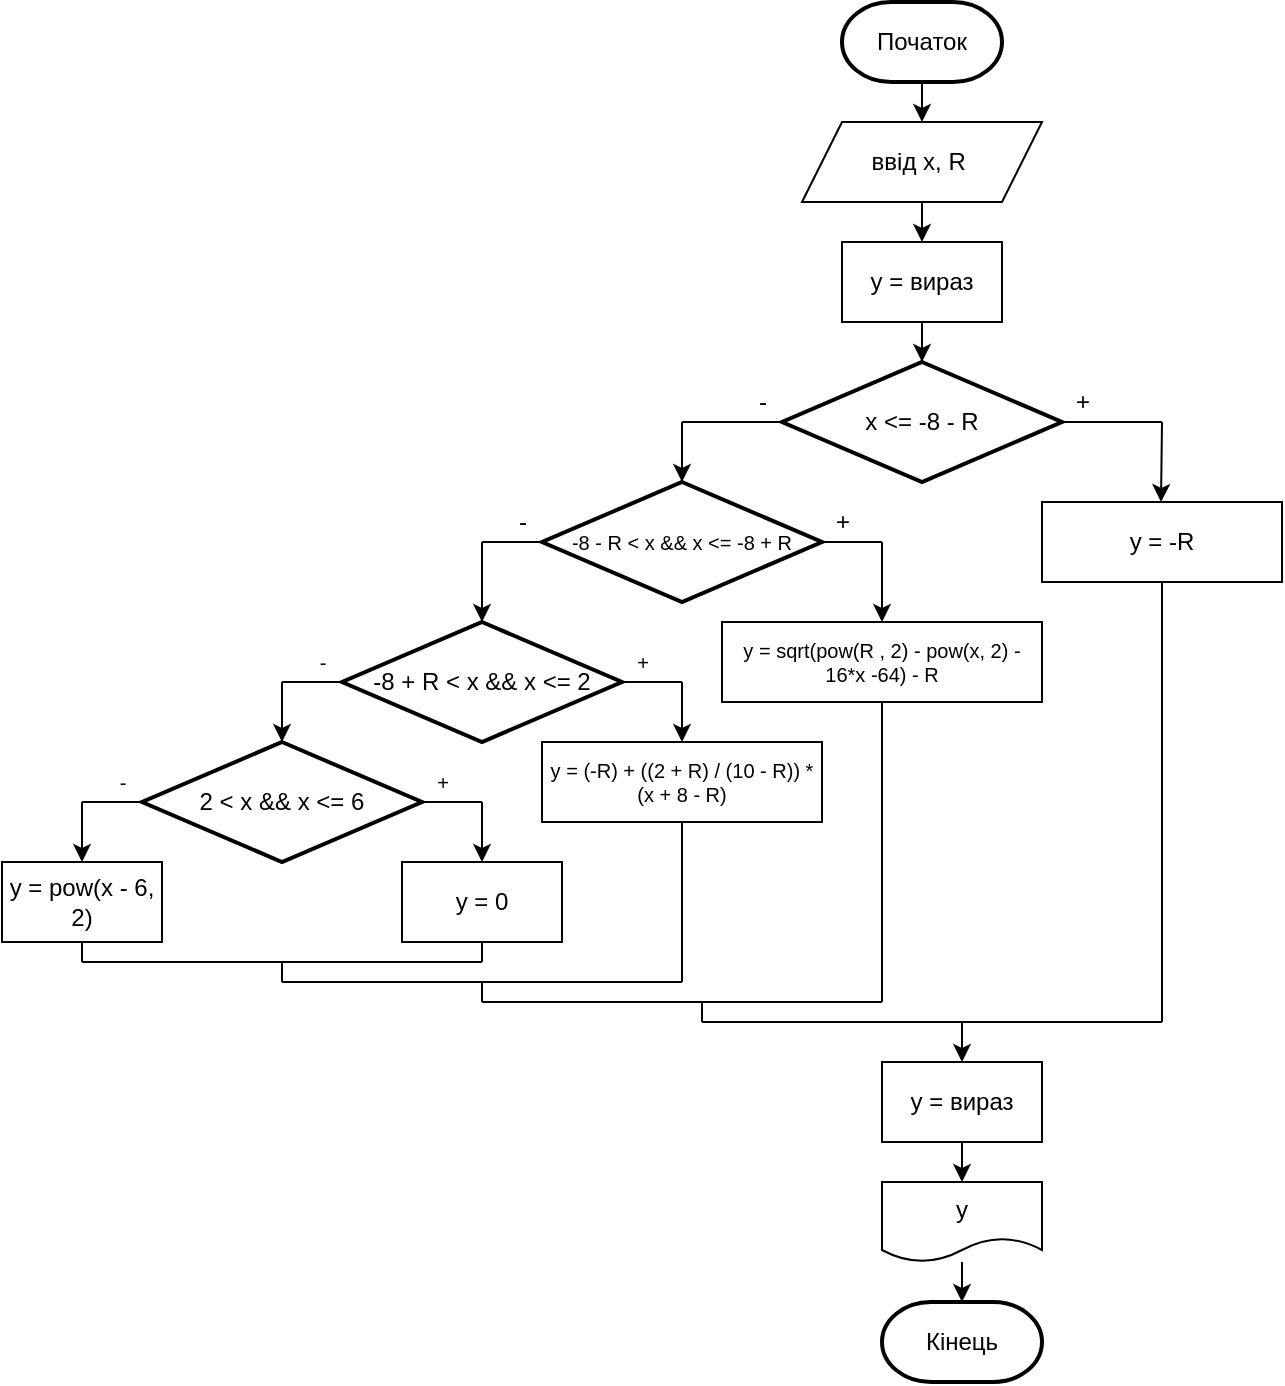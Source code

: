 <mxfile version="20.4.0" type="device"><diagram id="5B_9RwZ3r8PoW4syC7io" name="Страница 1"><mxGraphModel dx="868" dy="482" grid="1" gridSize="10" guides="1" tooltips="1" connect="1" arrows="1" fold="1" page="1" pageScale="1" pageWidth="827" pageHeight="1169" math="0" shadow="0"><root><mxCell id="0"/><mxCell id="1" parent="0"/><mxCell id="xiF9KhHuWAmOocCFPk3F-2" style="edgeStyle=orthogonalEdgeStyle;rounded=0;orthogonalLoop=1;jettySize=auto;html=1;exitX=0.5;exitY=1;exitDx=0;exitDy=0;exitPerimeter=0;" edge="1" parent="1" source="xiF9KhHuWAmOocCFPk3F-1"><mxGeometry relative="1" as="geometry"><mxPoint x="620" y="70" as="targetPoint"/></mxGeometry></mxCell><mxCell id="xiF9KhHuWAmOocCFPk3F-1" value="Початок" style="strokeWidth=2;html=1;shape=mxgraph.flowchart.terminator;whiteSpace=wrap;" vertex="1" parent="1"><mxGeometry x="580" y="10" width="80" height="40" as="geometry"/></mxCell><mxCell id="xiF9KhHuWAmOocCFPk3F-5" style="edgeStyle=orthogonalEdgeStyle;rounded=0;orthogonalLoop=1;jettySize=auto;html=1;exitX=0.5;exitY=1;exitDx=0;exitDy=0;" edge="1" parent="1" source="xiF9KhHuWAmOocCFPk3F-4"><mxGeometry relative="1" as="geometry"><mxPoint x="620" y="130" as="targetPoint"/></mxGeometry></mxCell><mxCell id="xiF9KhHuWAmOocCFPk3F-4" value="ввід x, R&amp;nbsp;" style="shape=parallelogram;perimeter=parallelogramPerimeter;whiteSpace=wrap;html=1;fixedSize=1;" vertex="1" parent="1"><mxGeometry x="560" y="70" width="120" height="40" as="geometry"/></mxCell><mxCell id="xiF9KhHuWAmOocCFPk3F-7" style="edgeStyle=orthogonalEdgeStyle;rounded=0;orthogonalLoop=1;jettySize=auto;html=1;exitX=0.5;exitY=1;exitDx=0;exitDy=0;" edge="1" parent="1" source="xiF9KhHuWAmOocCFPk3F-6" target="xiF9KhHuWAmOocCFPk3F-8"><mxGeometry relative="1" as="geometry"><mxPoint x="620" y="190" as="targetPoint"/></mxGeometry></mxCell><mxCell id="xiF9KhHuWAmOocCFPk3F-6" value="y = вираз" style="rounded=0;whiteSpace=wrap;html=1;" vertex="1" parent="1"><mxGeometry x="580" y="130" width="80" height="40" as="geometry"/></mxCell><mxCell id="xiF9KhHuWAmOocCFPk3F-8" value="x &amp;lt;= -8 - R" style="strokeWidth=2;html=1;shape=mxgraph.flowchart.decision;whiteSpace=wrap;" vertex="1" parent="1"><mxGeometry x="550" y="190" width="140" height="60" as="geometry"/></mxCell><mxCell id="xiF9KhHuWAmOocCFPk3F-9" value="-8 + R &amp;lt; x &amp;amp;&amp;amp; x &amp;lt;= 2" style="strokeWidth=2;html=1;shape=mxgraph.flowchart.decision;whiteSpace=wrap;" vertex="1" parent="1"><mxGeometry x="330" y="320" width="140" height="60" as="geometry"/></mxCell><mxCell id="xiF9KhHuWAmOocCFPk3F-10" value="2 &amp;lt; x &amp;amp;&amp;amp; x &amp;lt;= 6" style="strokeWidth=2;html=1;shape=mxgraph.flowchart.decision;whiteSpace=wrap;" vertex="1" parent="1"><mxGeometry x="230" y="380" width="140" height="60" as="geometry"/></mxCell><mxCell id="xiF9KhHuWAmOocCFPk3F-11" value="&lt;font size=&quot;1&quot;&gt;-8 - R &amp;lt; x &amp;amp;&amp;amp; x &amp;lt;= -8 + R&lt;/font&gt;" style="strokeWidth=2;html=1;shape=mxgraph.flowchart.decision;whiteSpace=wrap;" vertex="1" parent="1"><mxGeometry x="430" y="250" width="140" height="60" as="geometry"/></mxCell><mxCell id="xiF9KhHuWAmOocCFPk3F-12" value="" style="endArrow=none;html=1;rounded=0;exitX=1;exitY=0.5;exitDx=0;exitDy=0;exitPerimeter=0;" edge="1" parent="1" source="xiF9KhHuWAmOocCFPk3F-8"><mxGeometry width="50" height="50" relative="1" as="geometry"><mxPoint x="610" y="190" as="sourcePoint"/><mxPoint x="740" y="220" as="targetPoint"/></mxGeometry></mxCell><mxCell id="xiF9KhHuWAmOocCFPk3F-13" value="" style="endArrow=none;html=1;rounded=0;exitX=0;exitY=0.5;exitDx=0;exitDy=0;exitPerimeter=0;" edge="1" parent="1" source="xiF9KhHuWAmOocCFPk3F-8"><mxGeometry width="50" height="50" relative="1" as="geometry"><mxPoint x="610" y="190" as="sourcePoint"/><mxPoint x="500" y="220" as="targetPoint"/></mxGeometry></mxCell><mxCell id="xiF9KhHuWAmOocCFPk3F-14" value="+" style="text;html=1;align=center;verticalAlign=middle;resizable=0;points=[];autosize=1;strokeColor=none;fillColor=none;" vertex="1" parent="1"><mxGeometry x="685" y="195" width="30" height="30" as="geometry"/></mxCell><mxCell id="xiF9KhHuWAmOocCFPk3F-15" value="-" style="text;html=1;align=center;verticalAlign=middle;resizable=0;points=[];autosize=1;strokeColor=none;fillColor=none;" vertex="1" parent="1"><mxGeometry x="525" y="195" width="30" height="30" as="geometry"/></mxCell><mxCell id="xiF9KhHuWAmOocCFPk3F-16" value="" style="endArrow=classic;html=1;rounded=0;" edge="1" parent="1"><mxGeometry width="50" height="50" relative="1" as="geometry"><mxPoint x="740" y="220" as="sourcePoint"/><mxPoint x="739.5" y="260" as="targetPoint"/></mxGeometry></mxCell><mxCell id="xiF9KhHuWAmOocCFPk3F-17" value="y = -R" style="rounded=0;whiteSpace=wrap;html=1;" vertex="1" parent="1"><mxGeometry x="680" y="260" width="120" height="40" as="geometry"/></mxCell><mxCell id="xiF9KhHuWAmOocCFPk3F-18" value="" style="endArrow=classic;html=1;rounded=0;" edge="1" parent="1"><mxGeometry width="50" height="50" relative="1" as="geometry"><mxPoint x="500" y="220" as="sourcePoint"/><mxPoint x="500" y="250" as="targetPoint"/></mxGeometry></mxCell><mxCell id="xiF9KhHuWAmOocCFPk3F-19" value="" style="endArrow=none;html=1;rounded=0;exitX=1;exitY=0.5;exitDx=0;exitDy=0;exitPerimeter=0;" edge="1" parent="1" source="xiF9KhHuWAmOocCFPk3F-11"><mxGeometry width="50" height="50" relative="1" as="geometry"><mxPoint x="350" y="300" as="sourcePoint"/><mxPoint x="600" y="280" as="targetPoint"/></mxGeometry></mxCell><mxCell id="xiF9KhHuWAmOocCFPk3F-20" value="+" style="text;html=1;align=center;verticalAlign=middle;resizable=0;points=[];autosize=1;strokeColor=none;fillColor=none;" vertex="1" parent="1"><mxGeometry x="565" y="255" width="30" height="30" as="geometry"/></mxCell><mxCell id="xiF9KhHuWAmOocCFPk3F-21" value="" style="endArrow=none;html=1;rounded=0;exitX=0;exitY=0.5;exitDx=0;exitDy=0;exitPerimeter=0;" edge="1" parent="1" source="xiF9KhHuWAmOocCFPk3F-11"><mxGeometry width="50" height="50" relative="1" as="geometry"><mxPoint x="350" y="300" as="sourcePoint"/><mxPoint x="400" y="280" as="targetPoint"/></mxGeometry></mxCell><mxCell id="xiF9KhHuWAmOocCFPk3F-22" value="-" style="text;html=1;align=center;verticalAlign=middle;resizable=0;points=[];autosize=1;strokeColor=none;fillColor=none;" vertex="1" parent="1"><mxGeometry x="405" y="255" width="30" height="30" as="geometry"/></mxCell><mxCell id="xiF9KhHuWAmOocCFPk3F-23" value="" style="endArrow=classic;html=1;rounded=0;fontSize=10;" edge="1" parent="1"><mxGeometry width="50" height="50" relative="1" as="geometry"><mxPoint x="600" y="280" as="sourcePoint"/><mxPoint x="600" y="320" as="targetPoint"/></mxGeometry></mxCell><mxCell id="xiF9KhHuWAmOocCFPk3F-24" value="y = sqrt(pow(R , 2) - pow(x, 2) - 16*x -64) - R" style="rounded=0;whiteSpace=wrap;html=1;fontSize=10;" vertex="1" parent="1"><mxGeometry x="520" y="320" width="160" height="40" as="geometry"/></mxCell><mxCell id="xiF9KhHuWAmOocCFPk3F-25" value="" style="endArrow=classic;html=1;rounded=0;fontSize=10;" edge="1" parent="1"><mxGeometry width="50" height="50" relative="1" as="geometry"><mxPoint x="400" y="280" as="sourcePoint"/><mxPoint x="400" y="320" as="targetPoint"/></mxGeometry></mxCell><mxCell id="xiF9KhHuWAmOocCFPk3F-26" value="" style="endArrow=none;html=1;rounded=0;fontSize=10;exitX=1;exitY=0.5;exitDx=0;exitDy=0;exitPerimeter=0;" edge="1" parent="1" source="xiF9KhHuWAmOocCFPk3F-9"><mxGeometry width="50" height="50" relative="1" as="geometry"><mxPoint x="350" y="400" as="sourcePoint"/><mxPoint x="500" y="350" as="targetPoint"/></mxGeometry></mxCell><mxCell id="xiF9KhHuWAmOocCFPk3F-27" value="+" style="text;html=1;align=center;verticalAlign=middle;resizable=0;points=[];autosize=1;strokeColor=none;fillColor=none;fontSize=10;" vertex="1" parent="1"><mxGeometry x="465" y="325" width="30" height="30" as="geometry"/></mxCell><mxCell id="xiF9KhHuWAmOocCFPk3F-28" value="" style="endArrow=none;html=1;rounded=0;fontSize=10;exitX=0;exitY=0.5;exitDx=0;exitDy=0;exitPerimeter=0;" edge="1" parent="1" source="xiF9KhHuWAmOocCFPk3F-9"><mxGeometry width="50" height="50" relative="1" as="geometry"><mxPoint x="350" y="400" as="sourcePoint"/><mxPoint x="300" y="350" as="targetPoint"/></mxGeometry></mxCell><mxCell id="xiF9KhHuWAmOocCFPk3F-29" value="-" style="text;html=1;align=center;verticalAlign=middle;resizable=0;points=[];autosize=1;strokeColor=none;fillColor=none;fontSize=10;" vertex="1" parent="1"><mxGeometry x="305" y="325" width="30" height="30" as="geometry"/></mxCell><mxCell id="xiF9KhHuWAmOocCFPk3F-30" value="" style="endArrow=classic;html=1;rounded=0;fontSize=10;exitX=1.167;exitY=0.833;exitDx=0;exitDy=0;exitPerimeter=0;" edge="1" parent="1" source="xiF9KhHuWAmOocCFPk3F-27"><mxGeometry width="50" height="50" relative="1" as="geometry"><mxPoint x="500" y="360" as="sourcePoint"/><mxPoint x="500" y="380" as="targetPoint"/></mxGeometry></mxCell><mxCell id="xiF9KhHuWAmOocCFPk3F-31" value="" style="endArrow=classic;html=1;rounded=0;fontSize=10;" edge="1" parent="1"><mxGeometry width="50" height="50" relative="1" as="geometry"><mxPoint x="300" y="350" as="sourcePoint"/><mxPoint x="300" y="380" as="targetPoint"/></mxGeometry></mxCell><mxCell id="xiF9KhHuWAmOocCFPk3F-32" value="y = (-R) + ((2 + R) / (10 - R)) * (x + 8 - R)" style="rounded=0;whiteSpace=wrap;html=1;fontSize=10;" vertex="1" parent="1"><mxGeometry x="430" y="380" width="140" height="40" as="geometry"/></mxCell><mxCell id="xiF9KhHuWAmOocCFPk3F-33" value="" style="endArrow=none;html=1;rounded=0;fontSize=10;exitX=1;exitY=0.5;exitDx=0;exitDy=0;exitPerimeter=0;" edge="1" parent="1" source="xiF9KhHuWAmOocCFPk3F-10"><mxGeometry width="50" height="50" relative="1" as="geometry"><mxPoint x="350" y="400" as="sourcePoint"/><mxPoint x="400" y="410" as="targetPoint"/></mxGeometry></mxCell><mxCell id="xiF9KhHuWAmOocCFPk3F-34" value="" style="endArrow=none;html=1;rounded=0;fontSize=10;exitX=0;exitY=0.5;exitDx=0;exitDy=0;exitPerimeter=0;" edge="1" parent="1" source="xiF9KhHuWAmOocCFPk3F-10"><mxGeometry width="50" height="50" relative="1" as="geometry"><mxPoint x="350" y="400" as="sourcePoint"/><mxPoint x="200" y="410" as="targetPoint"/></mxGeometry></mxCell><mxCell id="xiF9KhHuWAmOocCFPk3F-35" value="" style="endArrow=classic;html=1;rounded=0;fontSize=10;" edge="1" parent="1"><mxGeometry width="50" height="50" relative="1" as="geometry"><mxPoint x="400" y="410" as="sourcePoint"/><mxPoint x="400" y="440" as="targetPoint"/></mxGeometry></mxCell><mxCell id="xiF9KhHuWAmOocCFPk3F-36" value="" style="endArrow=classic;html=1;rounded=0;fontSize=10;" edge="1" parent="1"><mxGeometry width="50" height="50" relative="1" as="geometry"><mxPoint x="200" y="410" as="sourcePoint"/><mxPoint x="200" y="440" as="targetPoint"/></mxGeometry></mxCell><mxCell id="xiF9KhHuWAmOocCFPk3F-37" value="+" style="text;html=1;align=center;verticalAlign=middle;resizable=0;points=[];autosize=1;strokeColor=none;fillColor=none;fontSize=10;" vertex="1" parent="1"><mxGeometry x="365" y="385" width="30" height="30" as="geometry"/></mxCell><mxCell id="xiF9KhHuWAmOocCFPk3F-38" value="-" style="text;html=1;align=center;verticalAlign=middle;resizable=0;points=[];autosize=1;strokeColor=none;fillColor=none;fontSize=10;" vertex="1" parent="1"><mxGeometry x="205" y="385" width="30" height="30" as="geometry"/></mxCell><mxCell id="xiF9KhHuWAmOocCFPk3F-39" value="&lt;font style=&quot;font-size: 12px;&quot;&gt;y = 0&lt;/font&gt;" style="rounded=0;whiteSpace=wrap;html=1;fontSize=10;" vertex="1" parent="1"><mxGeometry x="360" y="440" width="80" height="40" as="geometry"/></mxCell><mxCell id="xiF9KhHuWAmOocCFPk3F-40" value="y = pow(x - 6, 2)" style="rounded=0;whiteSpace=wrap;html=1;fontSize=12;" vertex="1" parent="1"><mxGeometry x="160" y="440" width="80" height="40" as="geometry"/></mxCell><mxCell id="xiF9KhHuWAmOocCFPk3F-41" value="" style="endArrow=none;html=1;rounded=0;fontSize=12;exitX=0.5;exitY=1;exitDx=0;exitDy=0;" edge="1" parent="1" source="xiF9KhHuWAmOocCFPk3F-40"><mxGeometry width="50" height="50" relative="1" as="geometry"><mxPoint x="420" y="400" as="sourcePoint"/><mxPoint x="200" y="490" as="targetPoint"/></mxGeometry></mxCell><mxCell id="xiF9KhHuWAmOocCFPk3F-42" value="" style="endArrow=none;html=1;rounded=0;fontSize=12;exitX=0.5;exitY=1;exitDx=0;exitDy=0;" edge="1" parent="1" source="xiF9KhHuWAmOocCFPk3F-39"><mxGeometry width="50" height="50" relative="1" as="geometry"><mxPoint x="420" y="400" as="sourcePoint"/><mxPoint x="400" y="490" as="targetPoint"/></mxGeometry></mxCell><mxCell id="xiF9KhHuWAmOocCFPk3F-43" value="" style="endArrow=none;html=1;rounded=0;fontSize=12;" edge="1" parent="1"><mxGeometry width="50" height="50" relative="1" as="geometry"><mxPoint x="200" y="490" as="sourcePoint"/><mxPoint x="400" y="490" as="targetPoint"/></mxGeometry></mxCell><mxCell id="xiF9KhHuWAmOocCFPk3F-44" value="" style="endArrow=none;html=1;rounded=0;fontSize=12;" edge="1" parent="1"><mxGeometry width="50" height="50" relative="1" as="geometry"><mxPoint x="300" y="490" as="sourcePoint"/><mxPoint x="300" y="500" as="targetPoint"/></mxGeometry></mxCell><mxCell id="xiF9KhHuWAmOocCFPk3F-45" value="" style="endArrow=none;html=1;rounded=0;fontSize=12;entryX=0.5;entryY=1;entryDx=0;entryDy=0;" edge="1" parent="1" target="xiF9KhHuWAmOocCFPk3F-32"><mxGeometry width="50" height="50" relative="1" as="geometry"><mxPoint x="500" y="500" as="sourcePoint"/><mxPoint x="470" y="450" as="targetPoint"/></mxGeometry></mxCell><mxCell id="xiF9KhHuWAmOocCFPk3F-46" value="" style="endArrow=none;html=1;rounded=0;fontSize=12;" edge="1" parent="1"><mxGeometry width="50" height="50" relative="1" as="geometry"><mxPoint x="300" y="500" as="sourcePoint"/><mxPoint x="500" y="500" as="targetPoint"/></mxGeometry></mxCell><mxCell id="xiF9KhHuWAmOocCFPk3F-47" value="" style="endArrow=none;html=1;rounded=0;fontSize=12;" edge="1" parent="1"><mxGeometry width="50" height="50" relative="1" as="geometry"><mxPoint x="400" y="500" as="sourcePoint"/><mxPoint x="400" y="510" as="targetPoint"/></mxGeometry></mxCell><mxCell id="xiF9KhHuWAmOocCFPk3F-48" value="" style="endArrow=none;html=1;rounded=0;fontSize=12;entryX=0.5;entryY=1;entryDx=0;entryDy=0;" edge="1" parent="1" target="xiF9KhHuWAmOocCFPk3F-24"><mxGeometry width="50" height="50" relative="1" as="geometry"><mxPoint x="600" y="510" as="sourcePoint"/><mxPoint x="470" y="450" as="targetPoint"/></mxGeometry></mxCell><mxCell id="xiF9KhHuWAmOocCFPk3F-49" value="" style="endArrow=none;html=1;rounded=0;fontSize=12;" edge="1" parent="1"><mxGeometry width="50" height="50" relative="1" as="geometry"><mxPoint x="400" y="510" as="sourcePoint"/><mxPoint x="600" y="510" as="targetPoint"/></mxGeometry></mxCell><mxCell id="xiF9KhHuWAmOocCFPk3F-50" value="" style="endArrow=none;html=1;rounded=0;fontSize=12;entryX=0.5;entryY=1;entryDx=0;entryDy=0;" edge="1" parent="1" target="xiF9KhHuWAmOocCFPk3F-17"><mxGeometry width="50" height="50" relative="1" as="geometry"><mxPoint x="740" y="520" as="sourcePoint"/><mxPoint x="470" y="450" as="targetPoint"/></mxGeometry></mxCell><mxCell id="xiF9KhHuWAmOocCFPk3F-51" value="" style="endArrow=none;html=1;rounded=0;fontSize=12;" edge="1" parent="1"><mxGeometry width="50" height="50" relative="1" as="geometry"><mxPoint x="510" y="510" as="sourcePoint"/><mxPoint x="510" y="520" as="targetPoint"/></mxGeometry></mxCell><mxCell id="xiF9KhHuWAmOocCFPk3F-52" value="" style="endArrow=none;html=1;rounded=0;fontSize=12;" edge="1" parent="1"><mxGeometry width="50" height="50" relative="1" as="geometry"><mxPoint x="510" y="520" as="sourcePoint"/><mxPoint x="740" y="520" as="targetPoint"/></mxGeometry></mxCell><mxCell id="xiF9KhHuWAmOocCFPk3F-53" value="" style="endArrow=classic;html=1;rounded=0;fontSize=12;" edge="1" parent="1"><mxGeometry width="50" height="50" relative="1" as="geometry"><mxPoint x="640" y="520" as="sourcePoint"/><mxPoint x="640" y="540" as="targetPoint"/></mxGeometry></mxCell><mxCell id="xiF9KhHuWAmOocCFPk3F-54" value="y = вираз" style="rounded=0;whiteSpace=wrap;html=1;fontSize=12;" vertex="1" parent="1"><mxGeometry x="600" y="540" width="80" height="40" as="geometry"/></mxCell><mxCell id="xiF9KhHuWAmOocCFPk3F-55" value="" style="endArrow=classic;html=1;rounded=0;fontSize=12;exitX=0.5;exitY=1;exitDx=0;exitDy=0;" edge="1" parent="1" source="xiF9KhHuWAmOocCFPk3F-54"><mxGeometry width="50" height="50" relative="1" as="geometry"><mxPoint x="420" y="600" as="sourcePoint"/><mxPoint x="640" y="600" as="targetPoint"/></mxGeometry></mxCell><mxCell id="xiF9KhHuWAmOocCFPk3F-56" value="y" style="shape=document;whiteSpace=wrap;html=1;boundedLbl=1;fontSize=12;" vertex="1" parent="1"><mxGeometry x="600" y="600" width="80" height="40" as="geometry"/></mxCell><mxCell id="xiF9KhHuWAmOocCFPk3F-57" value="" style="endArrow=classic;html=1;rounded=0;fontSize=12;exitX=0.5;exitY=1;exitDx=0;exitDy=0;exitPerimeter=0;" edge="1" parent="1" source="xiF9KhHuWAmOocCFPk3F-56"><mxGeometry width="50" height="50" relative="1" as="geometry"><mxPoint x="420" y="600" as="sourcePoint"/><mxPoint x="640" y="660" as="targetPoint"/></mxGeometry></mxCell><mxCell id="xiF9KhHuWAmOocCFPk3F-58" value="Кінець" style="strokeWidth=2;html=1;shape=mxgraph.flowchart.terminator;whiteSpace=wrap;fontSize=12;" vertex="1" parent="1"><mxGeometry x="600" y="660" width="80" height="40" as="geometry"/></mxCell></root></mxGraphModel></diagram></mxfile>